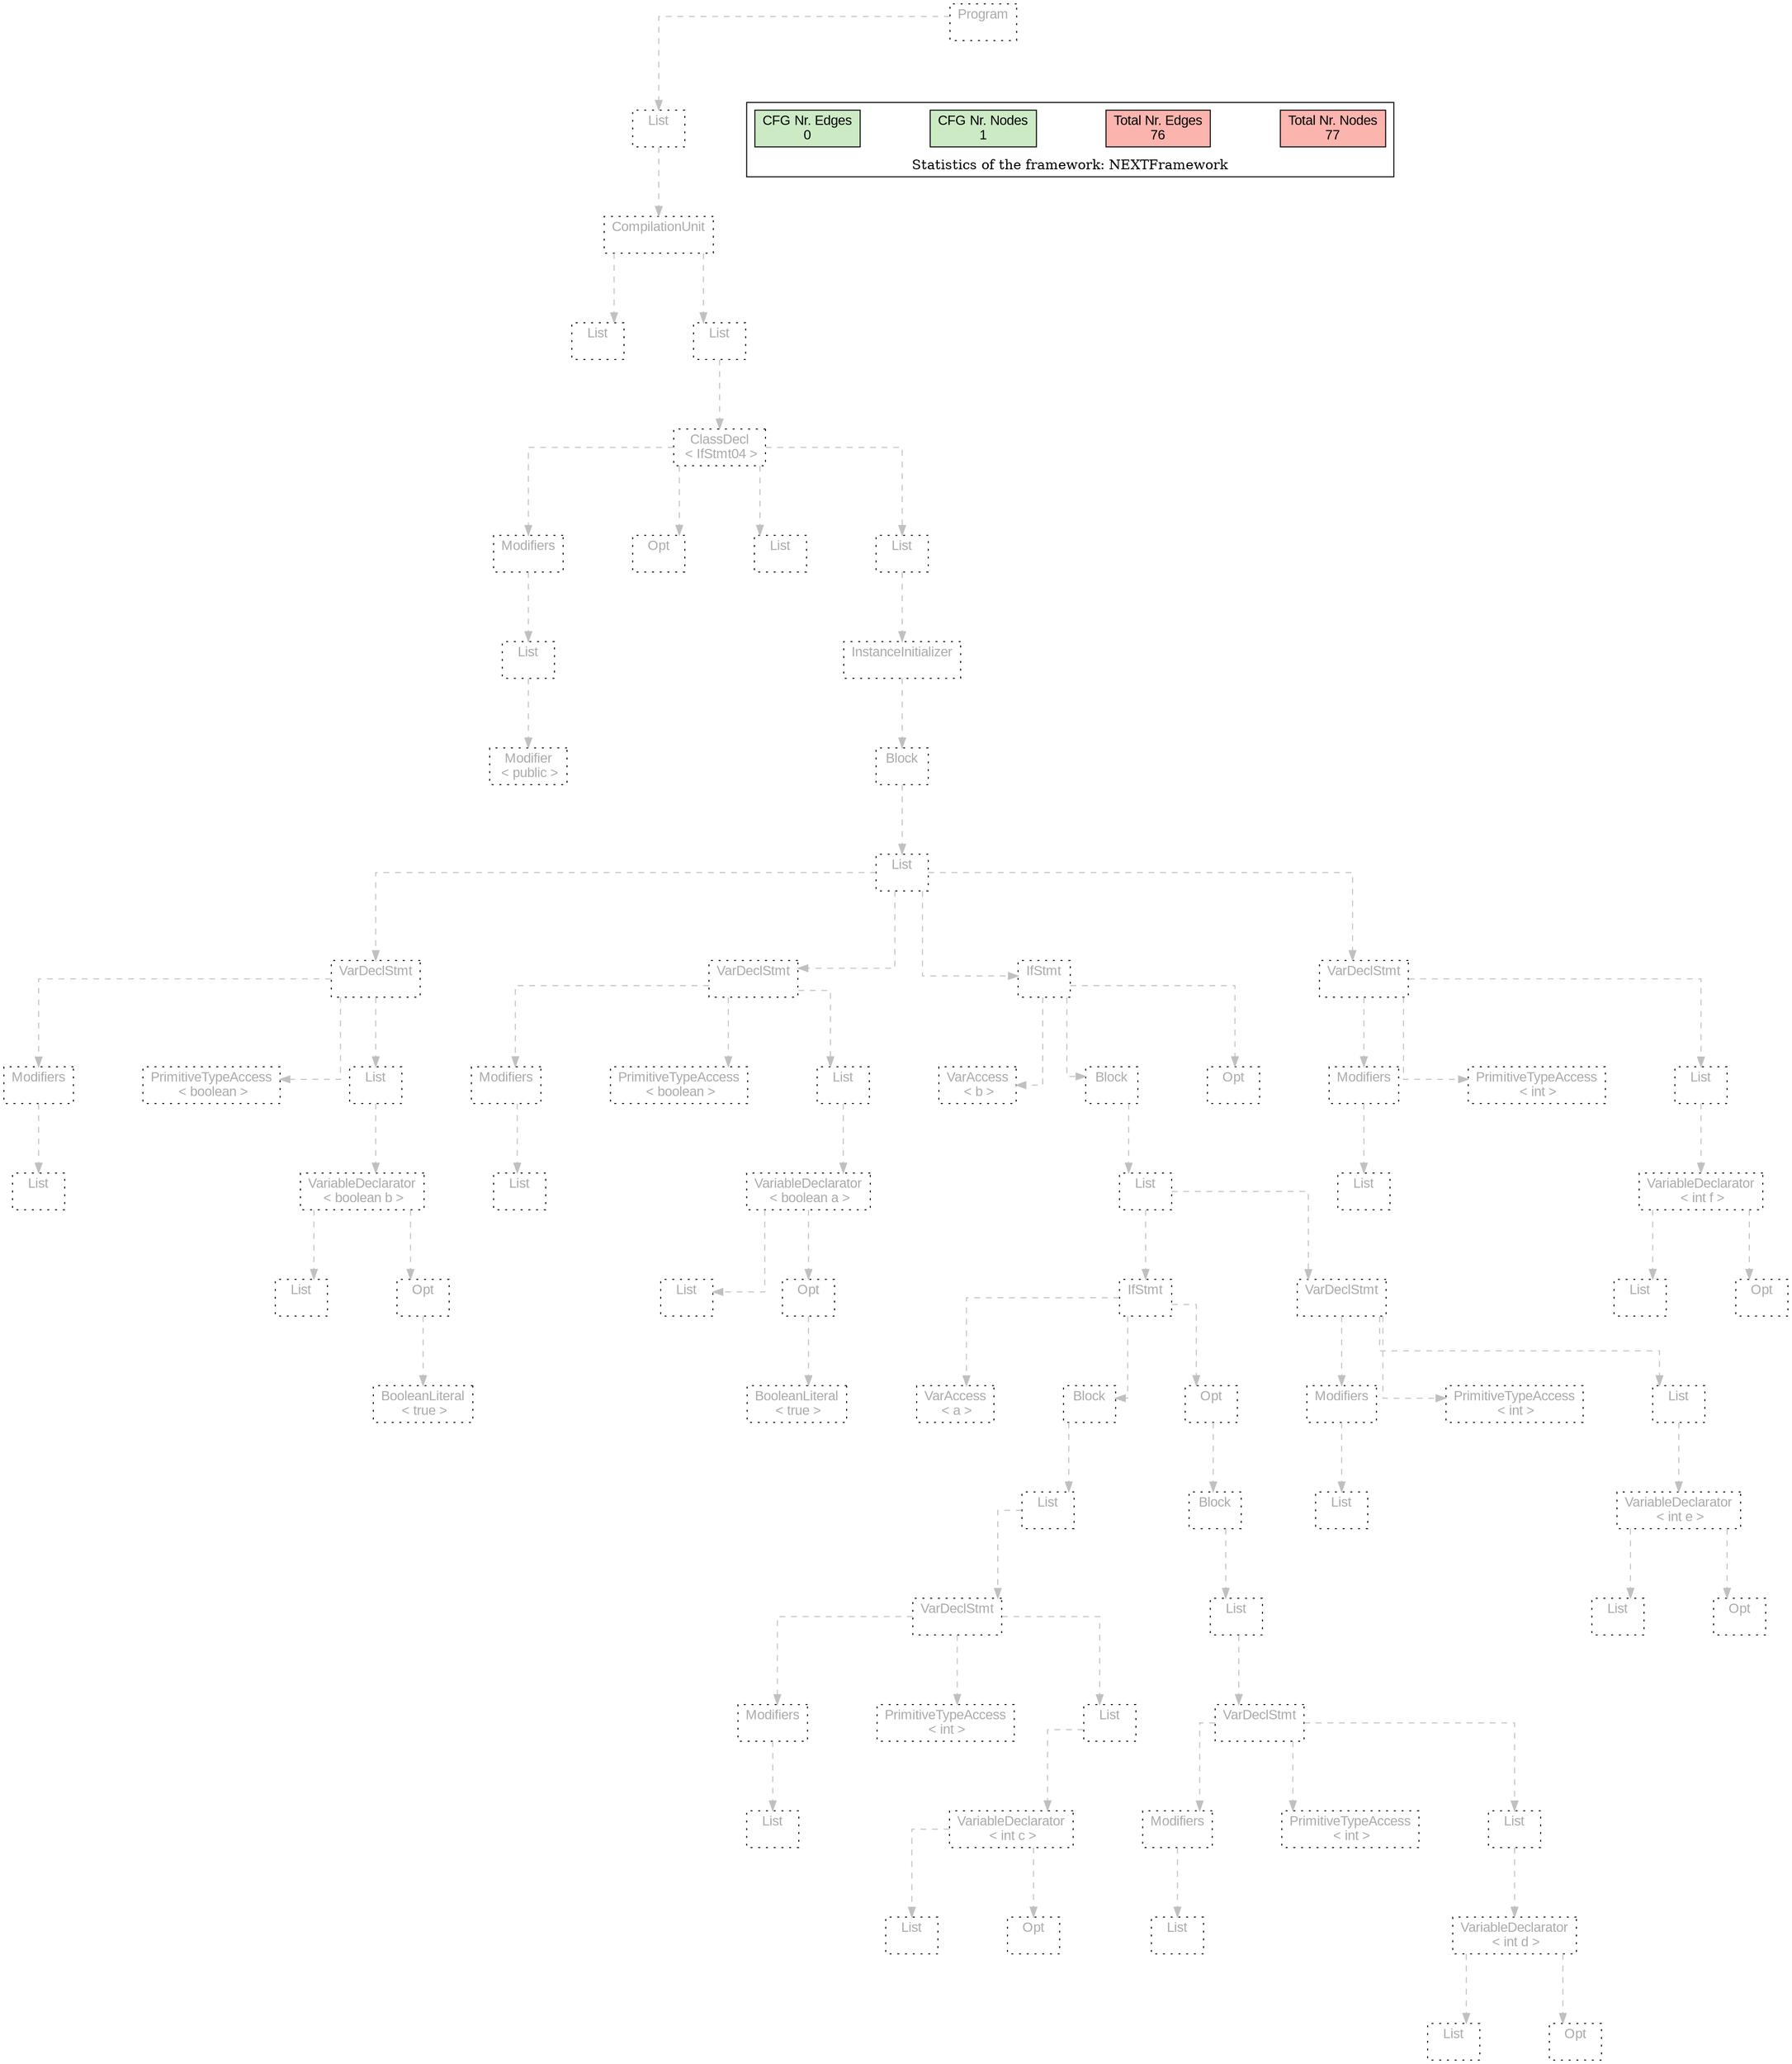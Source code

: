 digraph G {
graph [splines=ortho, nodesep="1", ranksep="1"]
node [shape=rect, fontname=Arial];
{ rank = same; "Program[0]"}
{ rank = same; "List[1]"}
{ rank = same; "CompilationUnit[2]"}
{ rank = same; "List[3]"; "List[4]"}
{ rank = same; "ClassDecl[5]"}
{ rank = same; "Modifiers[6]"; "Opt[9]"; "List[10]"; "List[11]"}
{ rank = same; "List[7]"; "InstanceInitializer[12]"}
{ rank = same; "Modifier[8]"; "Block[13]"}
{ rank = same; "List[14]"}
{ rank = same; "VarDeclStmt[15]"; "VarDeclStmt[24]"; "IfStmt[33]"; "VarDeclStmt[69]"}
{ rank = same; "Modifiers[16]"; "PrimitiveTypeAccess[18]"; "List[19]"; "Modifiers[25]"; "PrimitiveTypeAccess[27]"; "List[28]"; "VarAccess[34]"; "Block[35]"; "Opt[68]"; "Modifiers[70]"; "PrimitiveTypeAccess[72]"; "List[73]"}
{ rank = same; "List[17]"; "VariableDeclarator[20]"; "List[26]"; "VariableDeclarator[29]"; "List[36]"; "List[71]"; "VariableDeclarator[74]"}
{ rank = same; "List[21]"; "Opt[22]"; "List[30]"; "Opt[31]"; "IfStmt[37]"; "VarDeclStmt[60]"; "List[75]"; "Opt[76]"}
{ rank = same; "BooleanLiteral[23]"; "BooleanLiteral[32]"; "VarAccess[38]"; "Block[39]"; "Opt[49]"; "Modifiers[61]"; "PrimitiveTypeAccess[63]"; "List[64]"}
{ rank = same; "List[40]"; "Block[50]"; "List[62]"; "VariableDeclarator[65]"}
{ rank = same; "VarDeclStmt[41]"; "List[51]"; "List[66]"; "Opt[67]"}
{ rank = same; "Modifiers[42]"; "PrimitiveTypeAccess[44]"; "List[45]"; "VarDeclStmt[52]"}
{ rank = same; "List[43]"; "VariableDeclarator[46]"; "Modifiers[53]"; "PrimitiveTypeAccess[55]"; "List[56]"}
{ rank = same; "List[47]"; "Opt[48]"; "List[54]"; "VariableDeclarator[57]"}
{ rank = same; "List[58]"; "Opt[59]"}
"Program[0]" [label="Program\n ", style= dotted   fillcolor="#eeeeee" fontcolor="#aaaaaa"  ]
"List[1]" [label="List\n ", style= dotted   fillcolor="#eeeeee" fontcolor="#aaaaaa"  ]
"CompilationUnit[2]" [label="CompilationUnit\n ", style= dotted   fillcolor="#eeeeee" fontcolor="#aaaaaa"  ]
"List[3]" [label="List\n ", style= dotted   fillcolor="#eeeeee" fontcolor="#aaaaaa"  ]
"List[4]" [label="List\n ", style= dotted   fillcolor="#eeeeee" fontcolor="#aaaaaa"  ]
"ClassDecl[5]" [label="ClassDecl\n < IfStmt04 >", style= dotted   fillcolor="#eeeeee" fontcolor="#aaaaaa"  ]
"Modifiers[6]" [label="Modifiers\n ", style= dotted   fillcolor="#eeeeee" fontcolor="#aaaaaa"  ]
"List[7]" [label="List\n ", style= dotted   fillcolor="#eeeeee" fontcolor="#aaaaaa"  ]
"Modifier[8]" [label="Modifier\n < public >", style= dotted   fillcolor="#eeeeee" fontcolor="#aaaaaa"  ]
"Opt[9]" [label="Opt\n ", style= dotted   fillcolor="#eeeeee" fontcolor="#aaaaaa"  ]
"List[10]" [label="List\n ", style= dotted   fillcolor="#eeeeee" fontcolor="#aaaaaa"  ]
"List[11]" [label="List\n ", style= dotted   fillcolor="#eeeeee" fontcolor="#aaaaaa"  ]
"InstanceInitializer[12]" [label="InstanceInitializer\n ", style= dotted   fillcolor="#eeeeee" fontcolor="#aaaaaa"  ]
"Block[13]" [label="Block\n ", style= dotted   fillcolor="#eeeeee" fontcolor="#aaaaaa"  ]
"List[14]" [label="List\n ", style= dotted   fillcolor="#eeeeee" fontcolor="#aaaaaa"  ]
"VarDeclStmt[15]" [label="VarDeclStmt\n ", style= dotted   fillcolor="#eeeeee" fontcolor="#aaaaaa"  ]
"Modifiers[16]" [label="Modifiers\n ", style= dotted   fillcolor="#eeeeee" fontcolor="#aaaaaa"  ]
"List[17]" [label="List\n ", style= dotted   fillcolor="#eeeeee" fontcolor="#aaaaaa"  ]
"PrimitiveTypeAccess[18]" [label="PrimitiveTypeAccess\n < boolean >", style= dotted   fillcolor="#eeeeee" fontcolor="#aaaaaa"  ]
"List[19]" [label="List\n ", style= dotted   fillcolor="#eeeeee" fontcolor="#aaaaaa"  ]
"VariableDeclarator[20]" [label="VariableDeclarator\n < boolean b >", style= dotted   fillcolor="#eeeeee" fontcolor="#aaaaaa"  ]
"List[21]" [label="List\n ", style= dotted   fillcolor="#eeeeee" fontcolor="#aaaaaa"  ]
"Opt[22]" [label="Opt\n ", style= dotted   fillcolor="#eeeeee" fontcolor="#aaaaaa"  ]
"BooleanLiteral[23]" [label="BooleanLiteral\n < true >", style= dotted   fillcolor="#eeeeee" fontcolor="#aaaaaa"  ]
"VarDeclStmt[24]" [label="VarDeclStmt\n ", style= dotted   fillcolor="#eeeeee" fontcolor="#aaaaaa"  ]
"Modifiers[25]" [label="Modifiers\n ", style= dotted   fillcolor="#eeeeee" fontcolor="#aaaaaa"  ]
"List[26]" [label="List\n ", style= dotted   fillcolor="#eeeeee" fontcolor="#aaaaaa"  ]
"PrimitiveTypeAccess[27]" [label="PrimitiveTypeAccess\n < boolean >", style= dotted   fillcolor="#eeeeee" fontcolor="#aaaaaa"  ]
"List[28]" [label="List\n ", style= dotted   fillcolor="#eeeeee" fontcolor="#aaaaaa"  ]
"VariableDeclarator[29]" [label="VariableDeclarator\n < boolean a >", style= dotted   fillcolor="#eeeeee" fontcolor="#aaaaaa"  ]
"List[30]" [label="List\n ", style= dotted   fillcolor="#eeeeee" fontcolor="#aaaaaa"  ]
"Opt[31]" [label="Opt\n ", style= dotted   fillcolor="#eeeeee" fontcolor="#aaaaaa"  ]
"BooleanLiteral[32]" [label="BooleanLiteral\n < true >", style= dotted   fillcolor="#eeeeee" fontcolor="#aaaaaa"  ]
"IfStmt[33]" [label="IfStmt\n ", style= dotted   fillcolor="#eeeeee" fontcolor="#aaaaaa"  ]
"VarAccess[34]" [label="VarAccess\n < b >", style= dotted   fillcolor="#eeeeee" fontcolor="#aaaaaa"  ]
"Block[35]" [label="Block\n ", style= dotted   fillcolor="#eeeeee" fontcolor="#aaaaaa"  ]
"List[36]" [label="List\n ", style= dotted   fillcolor="#eeeeee" fontcolor="#aaaaaa"  ]
"IfStmt[37]" [label="IfStmt\n ", style= dotted   fillcolor="#eeeeee" fontcolor="#aaaaaa"  ]
"VarAccess[38]" [label="VarAccess\n < a >", style= dotted   fillcolor="#eeeeee" fontcolor="#aaaaaa"  ]
"Block[39]" [label="Block\n ", style= dotted   fillcolor="#eeeeee" fontcolor="#aaaaaa"  ]
"List[40]" [label="List\n ", style= dotted   fillcolor="#eeeeee" fontcolor="#aaaaaa"  ]
"VarDeclStmt[41]" [label="VarDeclStmt\n ", style= dotted   fillcolor="#eeeeee" fontcolor="#aaaaaa"  ]
"Modifiers[42]" [label="Modifiers\n ", style= dotted   fillcolor="#eeeeee" fontcolor="#aaaaaa"  ]
"List[43]" [label="List\n ", style= dotted   fillcolor="#eeeeee" fontcolor="#aaaaaa"  ]
"PrimitiveTypeAccess[44]" [label="PrimitiveTypeAccess\n < int >", style= dotted   fillcolor="#eeeeee" fontcolor="#aaaaaa"  ]
"List[45]" [label="List\n ", style= dotted   fillcolor="#eeeeee" fontcolor="#aaaaaa"  ]
"VariableDeclarator[46]" [label="VariableDeclarator\n < int c >", style= dotted   fillcolor="#eeeeee" fontcolor="#aaaaaa"  ]
"List[47]" [label="List\n ", style= dotted   fillcolor="#eeeeee" fontcolor="#aaaaaa"  ]
"Opt[48]" [label="Opt\n ", style= dotted   fillcolor="#eeeeee" fontcolor="#aaaaaa"  ]
"Opt[49]" [label="Opt\n ", style= dotted   fillcolor="#eeeeee" fontcolor="#aaaaaa"  ]
"Block[50]" [label="Block\n ", style= dotted   fillcolor="#eeeeee" fontcolor="#aaaaaa"  ]
"List[51]" [label="List\n ", style= dotted   fillcolor="#eeeeee" fontcolor="#aaaaaa"  ]
"VarDeclStmt[52]" [label="VarDeclStmt\n ", style= dotted   fillcolor="#eeeeee" fontcolor="#aaaaaa"  ]
"Modifiers[53]" [label="Modifiers\n ", style= dotted   fillcolor="#eeeeee" fontcolor="#aaaaaa"  ]
"List[54]" [label="List\n ", style= dotted   fillcolor="#eeeeee" fontcolor="#aaaaaa"  ]
"PrimitiveTypeAccess[55]" [label="PrimitiveTypeAccess\n < int >", style= dotted   fillcolor="#eeeeee" fontcolor="#aaaaaa"  ]
"List[56]" [label="List\n ", style= dotted   fillcolor="#eeeeee" fontcolor="#aaaaaa"  ]
"VariableDeclarator[57]" [label="VariableDeclarator\n < int d >", style= dotted   fillcolor="#eeeeee" fontcolor="#aaaaaa"  ]
"List[58]" [label="List\n ", style= dotted   fillcolor="#eeeeee" fontcolor="#aaaaaa"  ]
"Opt[59]" [label="Opt\n ", style= dotted   fillcolor="#eeeeee" fontcolor="#aaaaaa"  ]
"VarDeclStmt[60]" [label="VarDeclStmt\n ", style= dotted   fillcolor="#eeeeee" fontcolor="#aaaaaa"  ]
"Modifiers[61]" [label="Modifiers\n ", style= dotted   fillcolor="#eeeeee" fontcolor="#aaaaaa"  ]
"List[62]" [label="List\n ", style= dotted   fillcolor="#eeeeee" fontcolor="#aaaaaa"  ]
"PrimitiveTypeAccess[63]" [label="PrimitiveTypeAccess\n < int >", style= dotted   fillcolor="#eeeeee" fontcolor="#aaaaaa"  ]
"List[64]" [label="List\n ", style= dotted   fillcolor="#eeeeee" fontcolor="#aaaaaa"  ]
"VariableDeclarator[65]" [label="VariableDeclarator\n < int e >", style= dotted   fillcolor="#eeeeee" fontcolor="#aaaaaa"  ]
"List[66]" [label="List\n ", style= dotted   fillcolor="#eeeeee" fontcolor="#aaaaaa"  ]
"Opt[67]" [label="Opt\n ", style= dotted   fillcolor="#eeeeee" fontcolor="#aaaaaa"  ]
"Opt[68]" [label="Opt\n ", style= dotted   fillcolor="#eeeeee" fontcolor="#aaaaaa"  ]
"VarDeclStmt[69]" [label="VarDeclStmt\n ", style= dotted   fillcolor="#eeeeee" fontcolor="#aaaaaa"  ]
"Modifiers[70]" [label="Modifiers\n ", style= dotted   fillcolor="#eeeeee" fontcolor="#aaaaaa"  ]
"List[71]" [label="List\n ", style= dotted   fillcolor="#eeeeee" fontcolor="#aaaaaa"  ]
"PrimitiveTypeAccess[72]" [label="PrimitiveTypeAccess\n < int >", style= dotted   fillcolor="#eeeeee" fontcolor="#aaaaaa"  ]
"List[73]" [label="List\n ", style= dotted   fillcolor="#eeeeee" fontcolor="#aaaaaa"  ]
"VariableDeclarator[74]" [label="VariableDeclarator\n < int f >", style= dotted   fillcolor="#eeeeee" fontcolor="#aaaaaa"  ]
"List[75]" [label="List\n ", style= dotted   fillcolor="#eeeeee" fontcolor="#aaaaaa"  ]
"Opt[76]" [label="Opt\n ", style= dotted   fillcolor="#eeeeee" fontcolor="#aaaaaa"  ]
"CompilationUnit[2]" -> "List[3]" [style=dashed, color=gray]
"List[7]" -> "Modifier[8]" [style=dashed, color=gray]
"Modifiers[6]" -> "List[7]" [style=dashed, color=gray]
"ClassDecl[5]" -> "Modifiers[6]" [style=dashed, color=gray]
"ClassDecl[5]" -> "Opt[9]" [style=dashed, color=gray]
"ClassDecl[5]" -> "List[10]" [style=dashed, color=gray]
"Modifiers[16]" -> "List[17]" [style=dashed, color=gray]
"VarDeclStmt[15]" -> "Modifiers[16]" [style=dashed, color=gray]
"VarDeclStmt[15]" -> "PrimitiveTypeAccess[18]" [style=dashed, color=gray]
"VariableDeclarator[20]" -> "List[21]" [style=dashed, color=gray]
"Opt[22]" -> "BooleanLiteral[23]" [style=dashed, color=gray]
"VariableDeclarator[20]" -> "Opt[22]" [style=dashed, color=gray]
"List[19]" -> "VariableDeclarator[20]" [style=dashed, color=gray]
"VarDeclStmt[15]" -> "List[19]" [style=dashed, color=gray]
"List[14]" -> "VarDeclStmt[15]" [style=dashed, color=gray]
"Modifiers[25]" -> "List[26]" [style=dashed, color=gray]
"VarDeclStmt[24]" -> "Modifiers[25]" [style=dashed, color=gray]
"VarDeclStmt[24]" -> "PrimitiveTypeAccess[27]" [style=dashed, color=gray]
"VariableDeclarator[29]" -> "List[30]" [style=dashed, color=gray]
"Opt[31]" -> "BooleanLiteral[32]" [style=dashed, color=gray]
"VariableDeclarator[29]" -> "Opt[31]" [style=dashed, color=gray]
"List[28]" -> "VariableDeclarator[29]" [style=dashed, color=gray]
"VarDeclStmt[24]" -> "List[28]" [style=dashed, color=gray]
"List[14]" -> "VarDeclStmt[24]" [style=dashed, color=gray]
"IfStmt[33]" -> "VarAccess[34]" [style=dashed, color=gray]
"IfStmt[37]" -> "VarAccess[38]" [style=dashed, color=gray]
"Modifiers[42]" -> "List[43]" [style=dashed, color=gray]
"VarDeclStmt[41]" -> "Modifiers[42]" [style=dashed, color=gray]
"VarDeclStmt[41]" -> "PrimitiveTypeAccess[44]" [style=dashed, color=gray]
"VariableDeclarator[46]" -> "List[47]" [style=dashed, color=gray]
"VariableDeclarator[46]" -> "Opt[48]" [style=dashed, color=gray]
"List[45]" -> "VariableDeclarator[46]" [style=dashed, color=gray]
"VarDeclStmt[41]" -> "List[45]" [style=dashed, color=gray]
"List[40]" -> "VarDeclStmt[41]" [style=dashed, color=gray]
"Block[39]" -> "List[40]" [style=dashed, color=gray]
"IfStmt[37]" -> "Block[39]" [style=dashed, color=gray]
"Modifiers[53]" -> "List[54]" [style=dashed, color=gray]
"VarDeclStmt[52]" -> "Modifiers[53]" [style=dashed, color=gray]
"VarDeclStmt[52]" -> "PrimitiveTypeAccess[55]" [style=dashed, color=gray]
"VariableDeclarator[57]" -> "List[58]" [style=dashed, color=gray]
"VariableDeclarator[57]" -> "Opt[59]" [style=dashed, color=gray]
"List[56]" -> "VariableDeclarator[57]" [style=dashed, color=gray]
"VarDeclStmt[52]" -> "List[56]" [style=dashed, color=gray]
"List[51]" -> "VarDeclStmt[52]" [style=dashed, color=gray]
"Block[50]" -> "List[51]" [style=dashed, color=gray]
"Opt[49]" -> "Block[50]" [style=dashed, color=gray]
"IfStmt[37]" -> "Opt[49]" [style=dashed, color=gray]
"List[36]" -> "IfStmt[37]" [style=dashed, color=gray]
"Modifiers[61]" -> "List[62]" [style=dashed, color=gray]
"VarDeclStmt[60]" -> "Modifiers[61]" [style=dashed, color=gray]
"VarDeclStmt[60]" -> "PrimitiveTypeAccess[63]" [style=dashed, color=gray]
"VariableDeclarator[65]" -> "List[66]" [style=dashed, color=gray]
"VariableDeclarator[65]" -> "Opt[67]" [style=dashed, color=gray]
"List[64]" -> "VariableDeclarator[65]" [style=dashed, color=gray]
"VarDeclStmt[60]" -> "List[64]" [style=dashed, color=gray]
"List[36]" -> "VarDeclStmt[60]" [style=dashed, color=gray]
"Block[35]" -> "List[36]" [style=dashed, color=gray]
"IfStmt[33]" -> "Block[35]" [style=dashed, color=gray]
"IfStmt[33]" -> "Opt[68]" [style=dashed, color=gray]
"List[14]" -> "IfStmt[33]" [style=dashed, color=gray]
"Modifiers[70]" -> "List[71]" [style=dashed, color=gray]
"VarDeclStmt[69]" -> "Modifiers[70]" [style=dashed, color=gray]
"VarDeclStmt[69]" -> "PrimitiveTypeAccess[72]" [style=dashed, color=gray]
"VariableDeclarator[74]" -> "List[75]" [style=dashed, color=gray]
"VariableDeclarator[74]" -> "Opt[76]" [style=dashed, color=gray]
"List[73]" -> "VariableDeclarator[74]" [style=dashed, color=gray]
"VarDeclStmt[69]" -> "List[73]" [style=dashed, color=gray]
"List[14]" -> "VarDeclStmt[69]" [style=dashed, color=gray]
"Block[13]" -> "List[14]" [style=dashed, color=gray]
"InstanceInitializer[12]" -> "Block[13]" [style=dashed, color=gray]
"List[11]" -> "InstanceInitializer[12]" [style=dashed, color=gray]
"ClassDecl[5]" -> "List[11]" [style=dashed, color=gray]
"List[4]" -> "ClassDecl[5]" [style=dashed, color=gray]
"CompilationUnit[2]" -> "List[4]" [style=dashed, color=gray]
"List[1]" -> "CompilationUnit[2]" [style=dashed, color=gray]
"Program[0]" -> "List[1]" [style=dashed, color=gray]
"List[3]" -> "List[4]" [style=invis]
"Modifiers[6]" -> "Opt[9]" -> "List[10]" -> "List[11]" [style=invis]
"VarDeclStmt[15]" -> "VarDeclStmt[24]" -> "IfStmt[33]" -> "VarDeclStmt[69]" [style=invis]
"Modifiers[16]" -> "PrimitiveTypeAccess[18]" -> "List[19]" [style=invis]
"List[21]" -> "Opt[22]" [style=invis]
"Modifiers[25]" -> "PrimitiveTypeAccess[27]" -> "List[28]" [style=invis]
"List[30]" -> "Opt[31]" [style=invis]
"VarAccess[34]" -> "Block[35]" -> "Opt[68]" [style=invis]
"IfStmt[37]" -> "VarDeclStmt[60]" [style=invis]
"VarAccess[38]" -> "Block[39]" -> "Opt[49]" [style=invis]
"Modifiers[42]" -> "PrimitiveTypeAccess[44]" -> "List[45]" [style=invis]
"List[47]" -> "Opt[48]" [style=invis]
"Modifiers[53]" -> "PrimitiveTypeAccess[55]" -> "List[56]" [style=invis]
"List[58]" -> "Opt[59]" [style=invis]
"Modifiers[61]" -> "PrimitiveTypeAccess[63]" -> "List[64]" [style=invis]
"List[66]" -> "Opt[67]" [style=invis]
"Modifiers[70]" -> "PrimitiveTypeAccess[72]" -> "List[73]" [style=invis]
"List[75]" -> "Opt[76]" [style=invis]

subgraph cluster_legend {
{node [style=filled, fillcolor=1, colorscheme="pastel13"]
Nodes [label="Total Nr. Nodes
77", fillcolor=1]
Edges [label="Total Nr. Edges
76", fillcolor=1]
NodesCFG [label="CFG Nr. Nodes
1", fillcolor=3]
EdgesCFG [label="CFG Nr. Edges
0", fillcolor=3]
Nodes-> "Program[0]" -> NodesCFG  [style="invis"]
Edges -> "Program[0]" ->EdgesCFG [style="invis"]}
label = "Statistics of the framework: NEXTFramework"
style="solid"
ranksep=0.05
nodesep=0.01
labelloc = b
len=2
}}